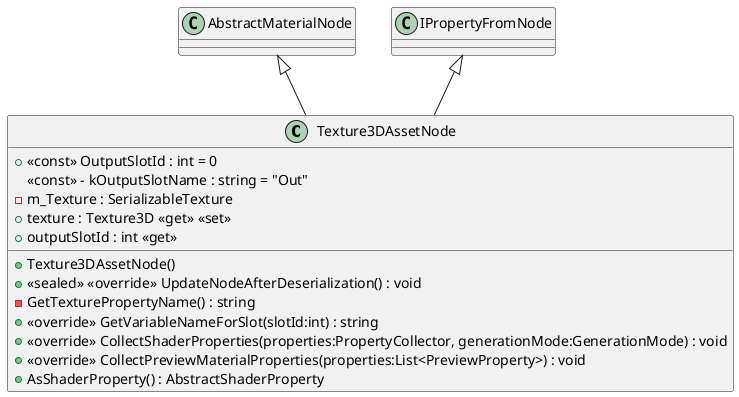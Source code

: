 @startuml
class Texture3DAssetNode {
    + <<const>> OutputSlotId : int = 0
    <<const>> - kOutputSlotName : string = "Out"
    + Texture3DAssetNode()
    + <<sealed>> <<override>> UpdateNodeAfterDeserialization() : void
    - m_Texture : SerializableTexture
    + texture : Texture3D <<get>> <<set>>
    - GetTexturePropertyName() : string
    + <<override>> GetVariableNameForSlot(slotId:int) : string
    + <<override>> CollectShaderProperties(properties:PropertyCollector, generationMode:GenerationMode) : void
    + <<override>> CollectPreviewMaterialProperties(properties:List<PreviewProperty>) : void
    + AsShaderProperty() : AbstractShaderProperty
    + outputSlotId : int <<get>>
}
AbstractMaterialNode <|-- Texture3DAssetNode
IPropertyFromNode <|-- Texture3DAssetNode
@enduml
